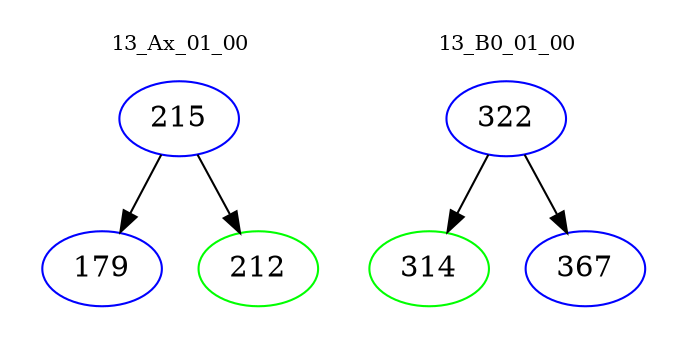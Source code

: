 digraph{
subgraph cluster_0 {
color = white
label = "13_Ax_01_00";
fontsize=10;
T0_215 [label="215", color="blue"]
T0_215 -> T0_179 [color="black"]
T0_179 [label="179", color="blue"]
T0_215 -> T0_212 [color="black"]
T0_212 [label="212", color="green"]
}
subgraph cluster_1 {
color = white
label = "13_B0_01_00";
fontsize=10;
T1_322 [label="322", color="blue"]
T1_322 -> T1_314 [color="black"]
T1_314 [label="314", color="green"]
T1_322 -> T1_367 [color="black"]
T1_367 [label="367", color="blue"]
}
}
